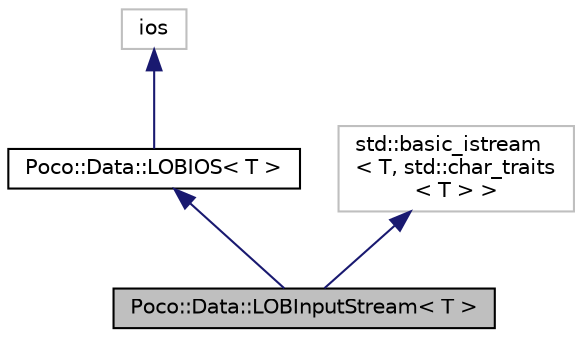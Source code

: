 digraph "Poco::Data::LOBInputStream&lt; T &gt;"
{
 // LATEX_PDF_SIZE
  edge [fontname="Helvetica",fontsize="10",labelfontname="Helvetica",labelfontsize="10"];
  node [fontname="Helvetica",fontsize="10",shape=record];
  Node1 [label="Poco::Data::LOBInputStream\< T \>",height=0.2,width=0.4,color="black", fillcolor="grey75", style="filled", fontcolor="black",tooltip="An input stream for reading from a LOB."];
  Node2 -> Node1 [dir="back",color="midnightblue",fontsize="10",style="solid"];
  Node2 [label="Poco::Data::LOBIOS\< T \>",height=0.2,width=0.4,color="black", fillcolor="white", style="filled",URL="$classPoco_1_1Data_1_1LOBIOS.html",tooltip=" "];
  Node3 -> Node2 [dir="back",color="midnightblue",fontsize="10",style="solid"];
  Node3 [label="ios",height=0.2,width=0.4,color="grey75", fillcolor="white", style="filled",tooltip=" "];
  Node4 -> Node1 [dir="back",color="midnightblue",fontsize="10",style="solid"];
  Node4 [label="std::basic_istream\l\< T, std::char_traits\l\< T \> \>",height=0.2,width=0.4,color="grey75", fillcolor="white", style="filled",tooltip=" "];
}
